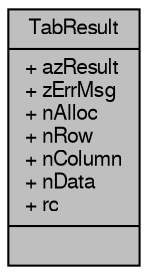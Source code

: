 digraph "TabResult"
{
  edge [fontname="FreeSans",fontsize="10",labelfontname="FreeSans",labelfontsize="10"];
  node [fontname="FreeSans",fontsize="10",shape=record];
  Node1 [label="{TabResult\n|+ azResult\l+ zErrMsg\l+ nAlloc\l+ nRow\l+ nColumn\l+ nData\l+ rc\l|}",height=0.2,width=0.4,color="black", fillcolor="grey75", style="filled", fontcolor="black"];
}
